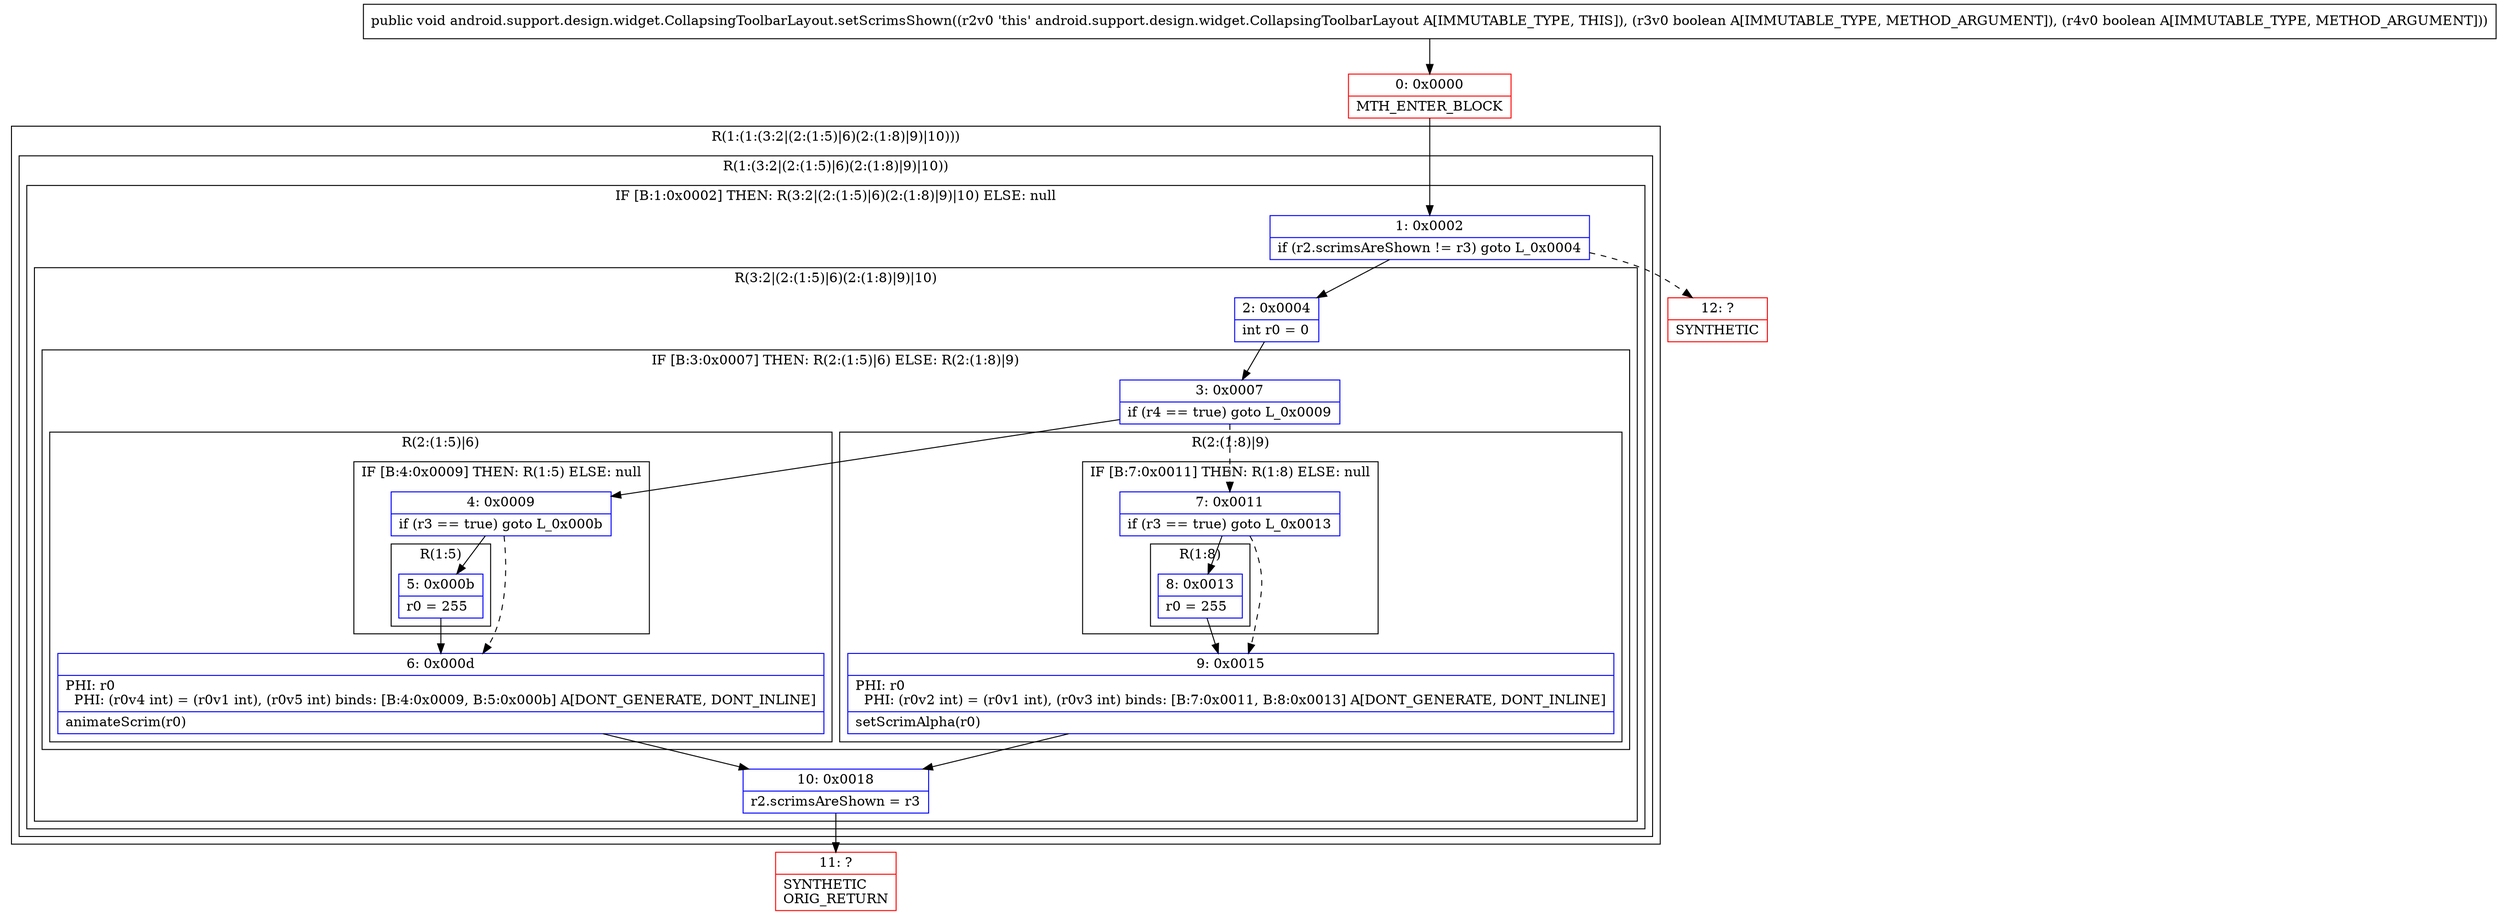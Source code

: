 digraph "CFG forandroid.support.design.widget.CollapsingToolbarLayout.setScrimsShown(ZZ)V" {
subgraph cluster_Region_1009789291 {
label = "R(1:(1:(3:2|(2:(1:5)|6)(2:(1:8)|9)|10)))";
node [shape=record,color=blue];
subgraph cluster_Region_2117794416 {
label = "R(1:(3:2|(2:(1:5)|6)(2:(1:8)|9)|10))";
node [shape=record,color=blue];
subgraph cluster_IfRegion_376837198 {
label = "IF [B:1:0x0002] THEN: R(3:2|(2:(1:5)|6)(2:(1:8)|9)|10) ELSE: null";
node [shape=record,color=blue];
Node_1 [shape=record,label="{1\:\ 0x0002|if (r2.scrimsAreShown != r3) goto L_0x0004\l}"];
subgraph cluster_Region_1860982128 {
label = "R(3:2|(2:(1:5)|6)(2:(1:8)|9)|10)";
node [shape=record,color=blue];
Node_2 [shape=record,label="{2\:\ 0x0004|int r0 = 0\l}"];
subgraph cluster_IfRegion_2042991039 {
label = "IF [B:3:0x0007] THEN: R(2:(1:5)|6) ELSE: R(2:(1:8)|9)";
node [shape=record,color=blue];
Node_3 [shape=record,label="{3\:\ 0x0007|if (r4 == true) goto L_0x0009\l}"];
subgraph cluster_Region_1735608350 {
label = "R(2:(1:5)|6)";
node [shape=record,color=blue];
subgraph cluster_IfRegion_1149473949 {
label = "IF [B:4:0x0009] THEN: R(1:5) ELSE: null";
node [shape=record,color=blue];
Node_4 [shape=record,label="{4\:\ 0x0009|if (r3 == true) goto L_0x000b\l}"];
subgraph cluster_Region_193196177 {
label = "R(1:5)";
node [shape=record,color=blue];
Node_5 [shape=record,label="{5\:\ 0x000b|r0 = 255\l}"];
}
}
Node_6 [shape=record,label="{6\:\ 0x000d|PHI: r0 \l  PHI: (r0v4 int) = (r0v1 int), (r0v5 int) binds: [B:4:0x0009, B:5:0x000b] A[DONT_GENERATE, DONT_INLINE]\l|animateScrim(r0)\l}"];
}
subgraph cluster_Region_1807271884 {
label = "R(2:(1:8)|9)";
node [shape=record,color=blue];
subgraph cluster_IfRegion_1833111303 {
label = "IF [B:7:0x0011] THEN: R(1:8) ELSE: null";
node [shape=record,color=blue];
Node_7 [shape=record,label="{7\:\ 0x0011|if (r3 == true) goto L_0x0013\l}"];
subgraph cluster_Region_361449820 {
label = "R(1:8)";
node [shape=record,color=blue];
Node_8 [shape=record,label="{8\:\ 0x0013|r0 = 255\l}"];
}
}
Node_9 [shape=record,label="{9\:\ 0x0015|PHI: r0 \l  PHI: (r0v2 int) = (r0v1 int), (r0v3 int) binds: [B:7:0x0011, B:8:0x0013] A[DONT_GENERATE, DONT_INLINE]\l|setScrimAlpha(r0)\l}"];
}
}
Node_10 [shape=record,label="{10\:\ 0x0018|r2.scrimsAreShown = r3\l}"];
}
}
}
}
Node_0 [shape=record,color=red,label="{0\:\ 0x0000|MTH_ENTER_BLOCK\l}"];
Node_11 [shape=record,color=red,label="{11\:\ ?|SYNTHETIC\lORIG_RETURN\l}"];
Node_12 [shape=record,color=red,label="{12\:\ ?|SYNTHETIC\l}"];
MethodNode[shape=record,label="{public void android.support.design.widget.CollapsingToolbarLayout.setScrimsShown((r2v0 'this' android.support.design.widget.CollapsingToolbarLayout A[IMMUTABLE_TYPE, THIS]), (r3v0 boolean A[IMMUTABLE_TYPE, METHOD_ARGUMENT]), (r4v0 boolean A[IMMUTABLE_TYPE, METHOD_ARGUMENT])) }"];
MethodNode -> Node_0;
Node_1 -> Node_2;
Node_1 -> Node_12[style=dashed];
Node_2 -> Node_3;
Node_3 -> Node_4;
Node_3 -> Node_7[style=dashed];
Node_4 -> Node_5;
Node_4 -> Node_6[style=dashed];
Node_5 -> Node_6;
Node_6 -> Node_10;
Node_7 -> Node_8;
Node_7 -> Node_9[style=dashed];
Node_8 -> Node_9;
Node_9 -> Node_10;
Node_10 -> Node_11;
Node_0 -> Node_1;
}

